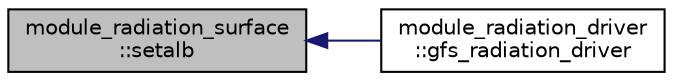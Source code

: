 digraph "module_radiation_surface::setalb"
{
  edge [fontname="Helvetica",fontsize="10",labelfontname="Helvetica",labelfontsize="10"];
  node [fontname="Helvetica",fontsize="10",shape=record];
  rankdir="LR";
  Node1 [label="module_radiation_surface\l::setalb",height=0.2,width=0.4,color="black", fillcolor="grey75", style="filled", fontcolor="black"];
  Node1 -> Node2 [dir="back",color="midnightblue",fontsize="10",style="solid"];
  Node2 [label="module_radiation_driver\l::gfs_radiation_driver",height=0.2,width=0.4,color="black", fillcolor="white", style="filled",URL="$group__module__radiation__driver.html#ga9c5872d3bd177315e79977d40245a99a",tooltip="This subroutine is the driver of main radiation calculations. It sets up column profiles, such as pressure, temperature, moisture, gases, clouds, aerosols, etc., as well as surface radiative characteristics, such as surface albedo, and emissivity. The call of this subroutine is placed inside both the time advancing loop and the horizontal grid loop. "];
}
